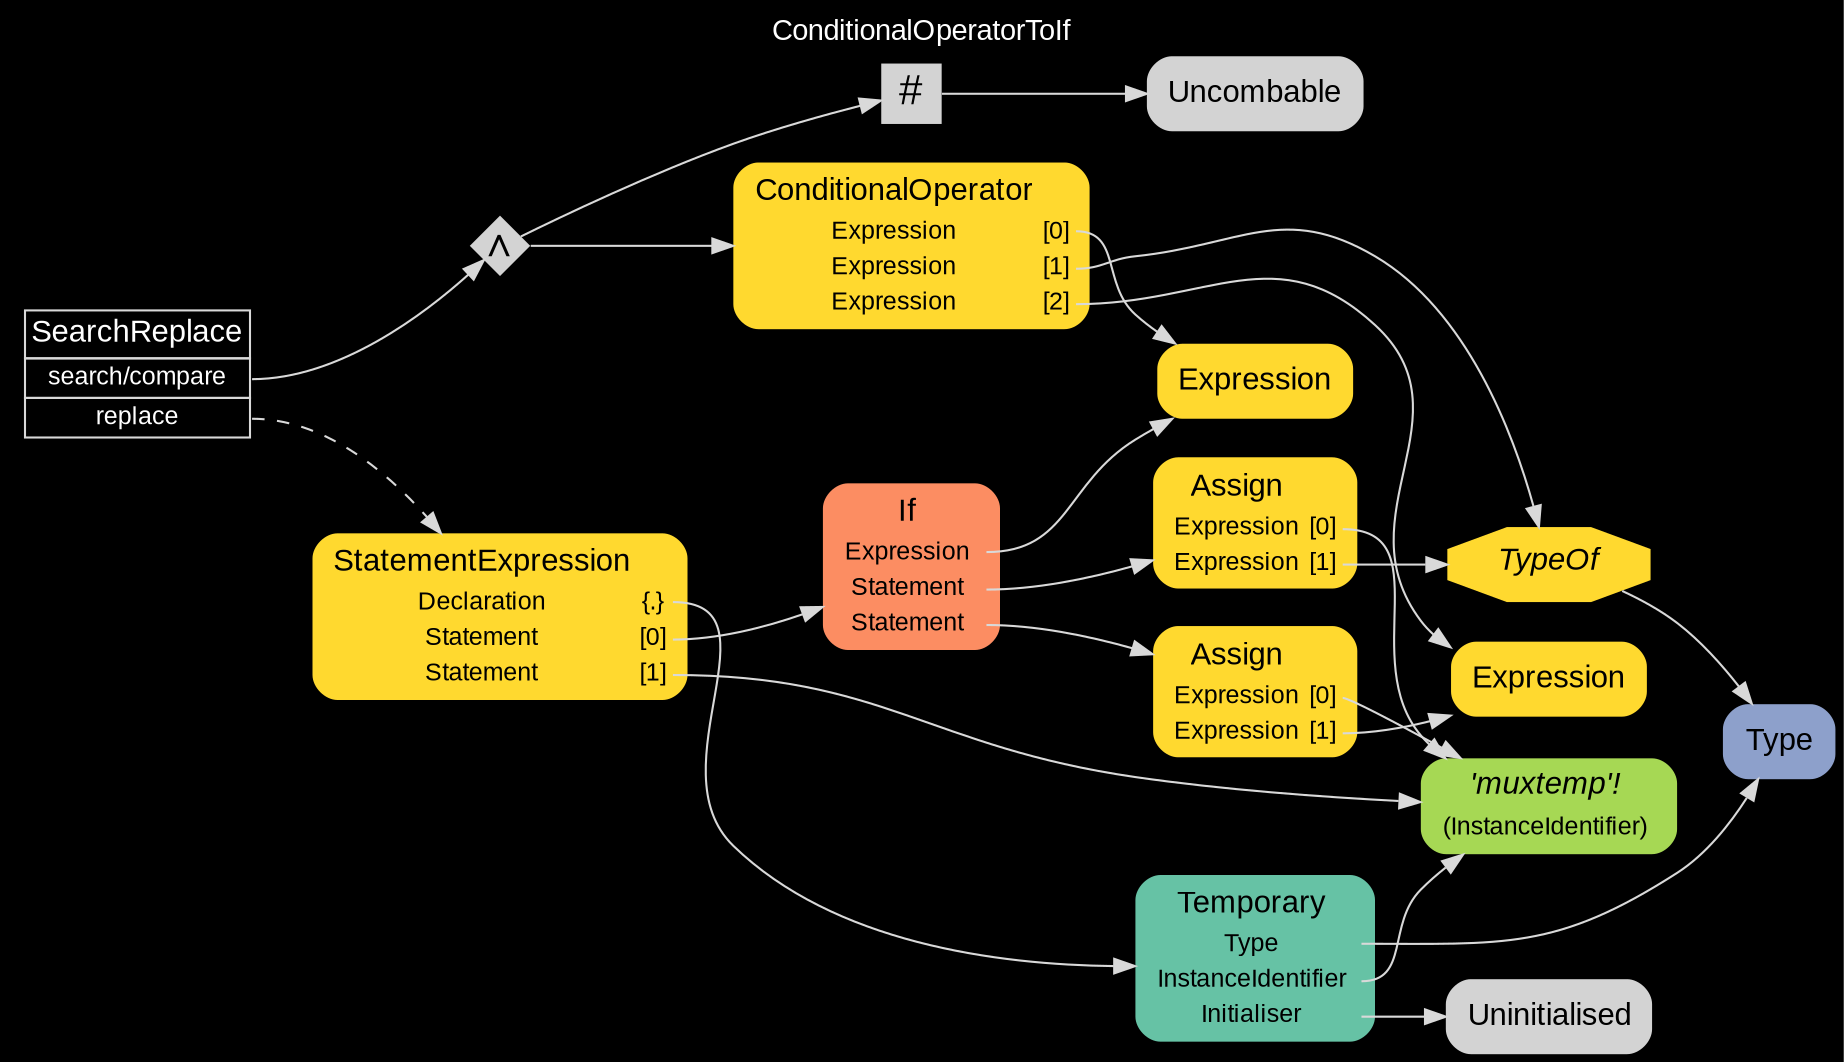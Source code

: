 digraph "ConditionalOperatorToIf" {
label = "ConditionalOperatorToIf"
labelloc = t
graph [
    rankdir = "LR"
    ranksep = 0.3
    bgcolor = black
    color = grey85
    fontcolor = white
    fontname = "Arial"
];
node [
    fontname = "Arial"
];
edge [
    fontname = "Arial"
];

// -------------------- transformation figure --------------------
// -------- block CR#B-4-32 ----------
"CR#B-4-32" [
    fillcolor = black
    fontsize = "12"
    fontcolor = grey60
    shape = "plaintext"
    label = <<TABLE BORDER="0" CELLBORDER="1" CELLSPACING="0">
     <TR><TD><FONT COLOR="white" POINT-SIZE="15">SearchReplace</FONT></TD></TR>
     <TR><TD PORT="port0"><FONT COLOR="white" POINT-SIZE="12">search/compare</FONT></TD></TR>
     <TR><TD PORT="port1"><FONT COLOR="white" POINT-SIZE="12">replace</FONT></TD></TR>
    </TABLE>>
    style = "filled"
    color = grey85
];

// -------- block #B-2-709 ----------
"#B-2-709" [
    fontsize = "12"
    fontcolor = grey60
    shape = "diamond"
    label = <<FONT COLOR="black" POINT-SIZE="20">∧</FONT>>
    style = "filled"
    penwidth = 0.0
    fixedsize = true
    width = 0.4
    height = 0.4
];

// -------- block #B-2-697 ----------
"#B-2-697" [
    fillcolor = "/set28/6"
    fontsize = "12"
    fontcolor = grey60
    shape = "plaintext"
    label = <<TABLE BORDER="0" CELLBORDER="0" CELLSPACING="0">
     <TR><TD><FONT COLOR="black" POINT-SIZE="15">ConditionalOperator</FONT></TD></TR>
     <TR><TD><FONT COLOR="black" POINT-SIZE="12">Expression</FONT></TD><TD PORT="port0"><FONT COLOR="black" POINT-SIZE="12">[0]</FONT></TD></TR>
     <TR><TD><FONT COLOR="black" POINT-SIZE="12">Expression</FONT></TD><TD PORT="port1"><FONT COLOR="black" POINT-SIZE="12">[1]</FONT></TD></TR>
     <TR><TD><FONT COLOR="black" POINT-SIZE="12">Expression</FONT></TD><TD PORT="port2"><FONT COLOR="black" POINT-SIZE="12">[2]</FONT></TD></TR>
    </TABLE>>
    style = "rounded,filled"
];

// -------- block #B-2-698 ----------
"#B-2-698" [
    fillcolor = "/set28/6"
    fontsize = "12"
    fontcolor = grey60
    shape = "plaintext"
    label = <<TABLE BORDER="0" CELLBORDER="0" CELLSPACING="0">
     <TR><TD><FONT COLOR="black" POINT-SIZE="15">Expression</FONT></TD></TR>
    </TABLE>>
    style = "rounded,filled"
];

// -------- block #B-2-703 ----------
"#B-2-703" [
    fillcolor = "/set28/6"
    fontsize = "12"
    fontcolor = grey60
    shape = "octagon"
    label = <<FONT COLOR="black" POINT-SIZE="15"><I>TypeOf</I></FONT>>
    style = "filled"
    penwidth = 0.0
];

// -------- block #B-2-704 ----------
"#B-2-704" [
    fillcolor = "/set28/3"
    fontsize = "12"
    fontcolor = grey60
    shape = "plaintext"
    label = <<TABLE BORDER="0" CELLBORDER="0" CELLSPACING="0">
     <TR><TD><FONT COLOR="black" POINT-SIZE="15">Type</FONT></TD></TR>
    </TABLE>>
    style = "rounded,filled"
];

// -------- block #B-2-699 ----------
"#B-2-699" [
    fillcolor = "/set28/6"
    fontsize = "12"
    fontcolor = grey60
    shape = "plaintext"
    label = <<TABLE BORDER="0" CELLBORDER="0" CELLSPACING="0">
     <TR><TD><FONT COLOR="black" POINT-SIZE="15">Expression</FONT></TD></TR>
    </TABLE>>
    style = "rounded,filled"
];

// -------- block #B-2-710 ----------
"#B-2-710" [
    fontsize = "12"
    fontcolor = grey60
    shape = "square"
    label = <<FONT COLOR="black" POINT-SIZE="20">#</FONT>>
    style = "filled"
    penwidth = 0.0
    fixedsize = true
    width = 0.4
    height = 0.4
];

// -------- block #B-2-711 ----------
"#B-2-711" [
    fontsize = "12"
    fontcolor = grey60
    shape = "plaintext"
    label = <<TABLE BORDER="0" CELLBORDER="0" CELLSPACING="0">
     <TR><TD><FONT COLOR="black" POINT-SIZE="15">Uncombable</FONT></TD></TR>
    </TABLE>>
    style = "rounded,filled"
];

// -------- block #B-2-700 ----------
"#B-2-700" [
    fillcolor = "/set28/6"
    fontsize = "12"
    fontcolor = grey60
    shape = "plaintext"
    label = <<TABLE BORDER="0" CELLBORDER="0" CELLSPACING="0">
     <TR><TD><FONT COLOR="black" POINT-SIZE="15">StatementExpression</FONT></TD></TR>
     <TR><TD><FONT COLOR="black" POINT-SIZE="12">Declaration</FONT></TD><TD PORT="port0"><FONT COLOR="black" POINT-SIZE="12">{.}</FONT></TD></TR>
     <TR><TD><FONT COLOR="black" POINT-SIZE="12">Statement</FONT></TD><TD PORT="port1"><FONT COLOR="black" POINT-SIZE="12">[0]</FONT></TD></TR>
     <TR><TD><FONT COLOR="black" POINT-SIZE="12">Statement</FONT></TD><TD PORT="port2"><FONT COLOR="black" POINT-SIZE="12">[1]</FONT></TD></TR>
    </TABLE>>
    style = "rounded,filled"
];

// -------- block #B-2-702 ----------
"#B-2-702" [
    fillcolor = "/set28/1"
    fontsize = "12"
    fontcolor = grey60
    shape = "plaintext"
    label = <<TABLE BORDER="0" CELLBORDER="0" CELLSPACING="0">
     <TR><TD><FONT COLOR="black" POINT-SIZE="15">Temporary</FONT></TD></TR>
     <TR><TD><FONT COLOR="black" POINT-SIZE="12">Type</FONT></TD><TD PORT="port0"></TD></TR>
     <TR><TD><FONT COLOR="black" POINT-SIZE="12">InstanceIdentifier</FONT></TD><TD PORT="port1"></TD></TR>
     <TR><TD><FONT COLOR="black" POINT-SIZE="12">Initialiser</FONT></TD><TD PORT="port2"></TD></TR>
    </TABLE>>
    style = "rounded,filled"
];

// -------- block #B-2-701 ----------
"#B-2-701" [
    fillcolor = "/set28/5"
    fontsize = "12"
    fontcolor = grey60
    shape = "plaintext"
    label = <<TABLE BORDER="0" CELLBORDER="0" CELLSPACING="0">
     <TR><TD><FONT COLOR="black" POINT-SIZE="15"><I>'muxtemp'!</I></FONT></TD></TR>
     <TR><TD><FONT COLOR="black" POINT-SIZE="12">(InstanceIdentifier)</FONT></TD><TD PORT="port0"></TD></TR>
    </TABLE>>
    style = "rounded,filled"
];

// -------- block #B-2-708 ----------
"#B-2-708" [
    fontsize = "12"
    fontcolor = grey60
    shape = "plaintext"
    label = <<TABLE BORDER="0" CELLBORDER="0" CELLSPACING="0">
     <TR><TD><FONT COLOR="black" POINT-SIZE="15">Uninitialised</FONT></TD></TR>
    </TABLE>>
    style = "rounded,filled"
];

// -------- block #B-2-705 ----------
"#B-2-705" [
    fillcolor = "/set28/2"
    fontsize = "12"
    fontcolor = grey60
    shape = "plaintext"
    label = <<TABLE BORDER="0" CELLBORDER="0" CELLSPACING="0">
     <TR><TD><FONT COLOR="black" POINT-SIZE="15">If</FONT></TD></TR>
     <TR><TD><FONT COLOR="black" POINT-SIZE="12">Expression</FONT></TD><TD PORT="port0"></TD></TR>
     <TR><TD><FONT COLOR="black" POINT-SIZE="12">Statement</FONT></TD><TD PORT="port1"></TD></TR>
     <TR><TD><FONT COLOR="black" POINT-SIZE="12">Statement</FONT></TD><TD PORT="port2"></TD></TR>
    </TABLE>>
    style = "rounded,filled"
];

// -------- block #B-2-706 ----------
"#B-2-706" [
    fillcolor = "/set28/6"
    fontsize = "12"
    fontcolor = grey60
    shape = "plaintext"
    label = <<TABLE BORDER="0" CELLBORDER="0" CELLSPACING="0">
     <TR><TD><FONT COLOR="black" POINT-SIZE="15">Assign</FONT></TD></TR>
     <TR><TD><FONT COLOR="black" POINT-SIZE="12">Expression</FONT></TD><TD PORT="port0"><FONT COLOR="black" POINT-SIZE="12">[0]</FONT></TD></TR>
     <TR><TD><FONT COLOR="black" POINT-SIZE="12">Expression</FONT></TD><TD PORT="port1"><FONT COLOR="black" POINT-SIZE="12">[1]</FONT></TD></TR>
    </TABLE>>
    style = "rounded,filled"
];

// -------- block #B-2-707 ----------
"#B-2-707" [
    fillcolor = "/set28/6"
    fontsize = "12"
    fontcolor = grey60
    shape = "plaintext"
    label = <<TABLE BORDER="0" CELLBORDER="0" CELLSPACING="0">
     <TR><TD><FONT COLOR="black" POINT-SIZE="15">Assign</FONT></TD></TR>
     <TR><TD><FONT COLOR="black" POINT-SIZE="12">Expression</FONT></TD><TD PORT="port0"><FONT COLOR="black" POINT-SIZE="12">[0]</FONT></TD></TR>
     <TR><TD><FONT COLOR="black" POINT-SIZE="12">Expression</FONT></TD><TD PORT="port1"><FONT COLOR="black" POINT-SIZE="12">[1]</FONT></TD></TR>
    </TABLE>>
    style = "rounded,filled"
];

"CR#B-4-32":port0 -> "#B-2-709" [
    color = grey85
    fontcolor = white
];

"CR#B-4-32":port1 -> "#B-2-700" [
    style="dashed"
    color = grey85
    fontcolor = white
];

"#B-2-709" -> "#B-2-697" [
    color = grey85
    fontcolor = white
];

"#B-2-709" -> "#B-2-710" [
    color = grey85
    fontcolor = white
];

"#B-2-697":port0 -> "#B-2-698" [
    color = grey85
    fontcolor = white
];

"#B-2-697":port1 -> "#B-2-703" [
    color = grey85
    fontcolor = white
];

"#B-2-697":port2 -> "#B-2-699" [
    color = grey85
    fontcolor = white
];

"#B-2-703" -> "#B-2-704" [
    color = grey85
    fontcolor = white
];

"#B-2-710" -> "#B-2-711" [
    color = grey85
    fontcolor = white
];

"#B-2-700":port0 -> "#B-2-702" [
    color = grey85
    fontcolor = white
];

"#B-2-700":port1 -> "#B-2-705" [
    color = grey85
    fontcolor = white
];

"#B-2-700":port2 -> "#B-2-701" [
    color = grey85
    fontcolor = white
];

"#B-2-702":port0 -> "#B-2-704" [
    color = grey85
    fontcolor = white
];

"#B-2-702":port1 -> "#B-2-701" [
    color = grey85
    fontcolor = white
];

"#B-2-702":port2 -> "#B-2-708" [
    color = grey85
    fontcolor = white
];

"#B-2-705":port0 -> "#B-2-698" [
    color = grey85
    fontcolor = white
];

"#B-2-705":port1 -> "#B-2-706" [
    color = grey85
    fontcolor = white
];

"#B-2-705":port2 -> "#B-2-707" [
    color = grey85
    fontcolor = white
];

"#B-2-706":port0 -> "#B-2-701" [
    color = grey85
    fontcolor = white
];

"#B-2-706":port1 -> "#B-2-703" [
    color = grey85
    fontcolor = white
];

"#B-2-707":port0 -> "#B-2-701" [
    color = grey85
    fontcolor = white
];

"#B-2-707":port1 -> "#B-2-699" [
    color = grey85
    fontcolor = white
];


}
